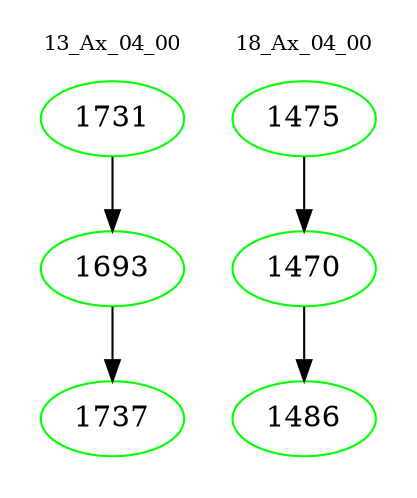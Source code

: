 digraph{
subgraph cluster_0 {
color = white
label = "13_Ax_04_00";
fontsize=10;
T0_1731 [label="1731", color="green"]
T0_1731 -> T0_1693 [color="black"]
T0_1693 [label="1693", color="green"]
T0_1693 -> T0_1737 [color="black"]
T0_1737 [label="1737", color="green"]
}
subgraph cluster_1 {
color = white
label = "18_Ax_04_00";
fontsize=10;
T1_1475 [label="1475", color="green"]
T1_1475 -> T1_1470 [color="black"]
T1_1470 [label="1470", color="green"]
T1_1470 -> T1_1486 [color="black"]
T1_1486 [label="1486", color="green"]
}
}
